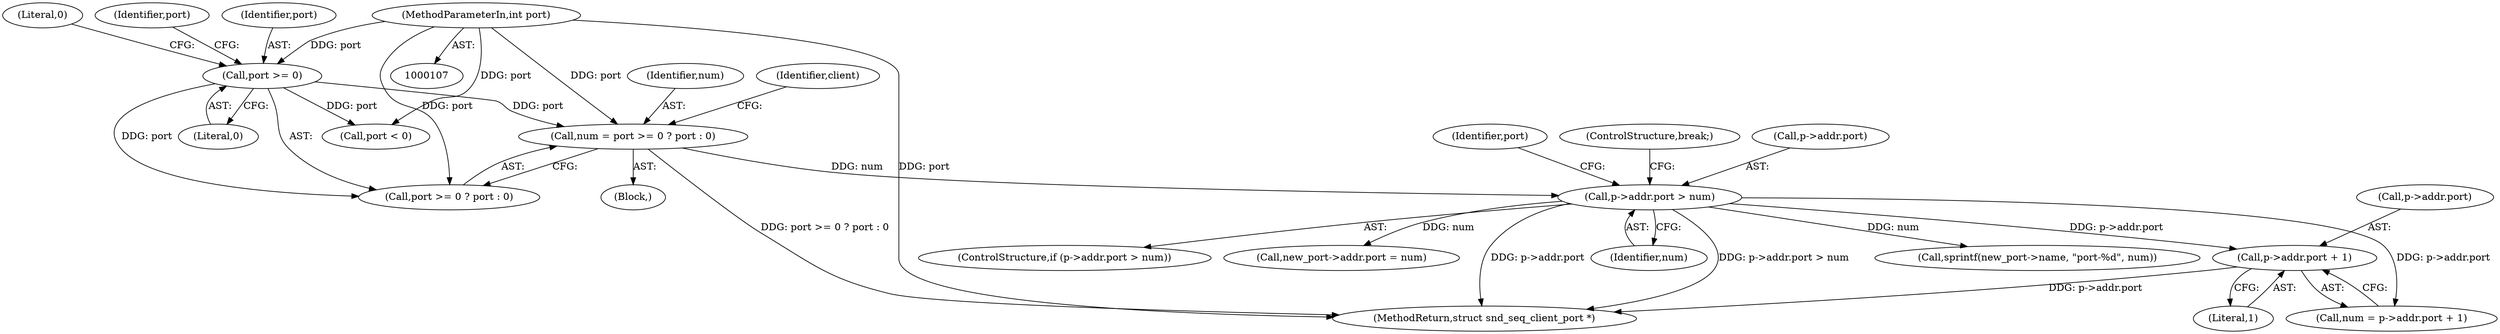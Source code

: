 digraph "0_linux_71105998845fb012937332fe2e806d443c09e026_0@pointer" {
"1000234" [label="(Call,p->addr.port + 1)"];
"1000220" [label="(Call,p->addr.port > num)"];
"1000199" [label="(Call,num = port >= 0 ? port : 0)"];
"1000202" [label="(Call,port >= 0)"];
"1000109" [label="(MethodParameterIn,int port)"];
"1000219" [label="(ControlStructure,if (p->addr.port > num))"];
"1000199" [label="(Call,num = port >= 0 ? port : 0)"];
"1000232" [label="(Call,num = p->addr.port + 1)"];
"1000200" [label="(Identifier,num)"];
"1000254" [label="(Call,new_port->addr.port = num)"];
"1000202" [label="(Call,port >= 0)"];
"1000235" [label="(Call,p->addr.port)"];
"1000203" [label="(Identifier,port)"];
"1000230" [label="(Identifier,port)"];
"1000201" [label="(Call,port >= 0 ? port : 0)"];
"1000210" [label="(Identifier,client)"];
"1000206" [label="(Literal,0)"];
"1000240" [label="(Literal,1)"];
"1000220" [label="(Call,p->addr.port > num)"];
"1000226" [label="(Identifier,num)"];
"1000280" [label="(MethodReturn,struct snd_seq_client_port *)"];
"1000110" [label="(Block,)"];
"1000227" [label="(ControlStructure,break;)"];
"1000109" [label="(MethodParameterIn,int port)"];
"1000204" [label="(Literal,0)"];
"1000261" [label="(Call,sprintf(new_port->name, \"port-%d\", num))"];
"1000205" [label="(Identifier,port)"];
"1000234" [label="(Call,p->addr.port + 1)"];
"1000221" [label="(Call,p->addr.port)"];
"1000229" [label="(Call,port < 0)"];
"1000234" -> "1000232"  [label="AST: "];
"1000234" -> "1000240"  [label="CFG: "];
"1000235" -> "1000234"  [label="AST: "];
"1000240" -> "1000234"  [label="AST: "];
"1000232" -> "1000234"  [label="CFG: "];
"1000234" -> "1000280"  [label="DDG: p->addr.port"];
"1000220" -> "1000234"  [label="DDG: p->addr.port"];
"1000220" -> "1000219"  [label="AST: "];
"1000220" -> "1000226"  [label="CFG: "];
"1000221" -> "1000220"  [label="AST: "];
"1000226" -> "1000220"  [label="AST: "];
"1000227" -> "1000220"  [label="CFG: "];
"1000230" -> "1000220"  [label="CFG: "];
"1000220" -> "1000280"  [label="DDG: p->addr.port"];
"1000220" -> "1000280"  [label="DDG: p->addr.port > num"];
"1000199" -> "1000220"  [label="DDG: num"];
"1000220" -> "1000232"  [label="DDG: p->addr.port"];
"1000220" -> "1000254"  [label="DDG: num"];
"1000220" -> "1000261"  [label="DDG: num"];
"1000199" -> "1000110"  [label="AST: "];
"1000199" -> "1000201"  [label="CFG: "];
"1000200" -> "1000199"  [label="AST: "];
"1000201" -> "1000199"  [label="AST: "];
"1000210" -> "1000199"  [label="CFG: "];
"1000199" -> "1000280"  [label="DDG: port >= 0 ? port : 0"];
"1000202" -> "1000199"  [label="DDG: port"];
"1000109" -> "1000199"  [label="DDG: port"];
"1000202" -> "1000201"  [label="AST: "];
"1000202" -> "1000204"  [label="CFG: "];
"1000203" -> "1000202"  [label="AST: "];
"1000204" -> "1000202"  [label="AST: "];
"1000205" -> "1000202"  [label="CFG: "];
"1000206" -> "1000202"  [label="CFG: "];
"1000109" -> "1000202"  [label="DDG: port"];
"1000202" -> "1000201"  [label="DDG: port"];
"1000202" -> "1000229"  [label="DDG: port"];
"1000109" -> "1000107"  [label="AST: "];
"1000109" -> "1000280"  [label="DDG: port"];
"1000109" -> "1000201"  [label="DDG: port"];
"1000109" -> "1000229"  [label="DDG: port"];
}
